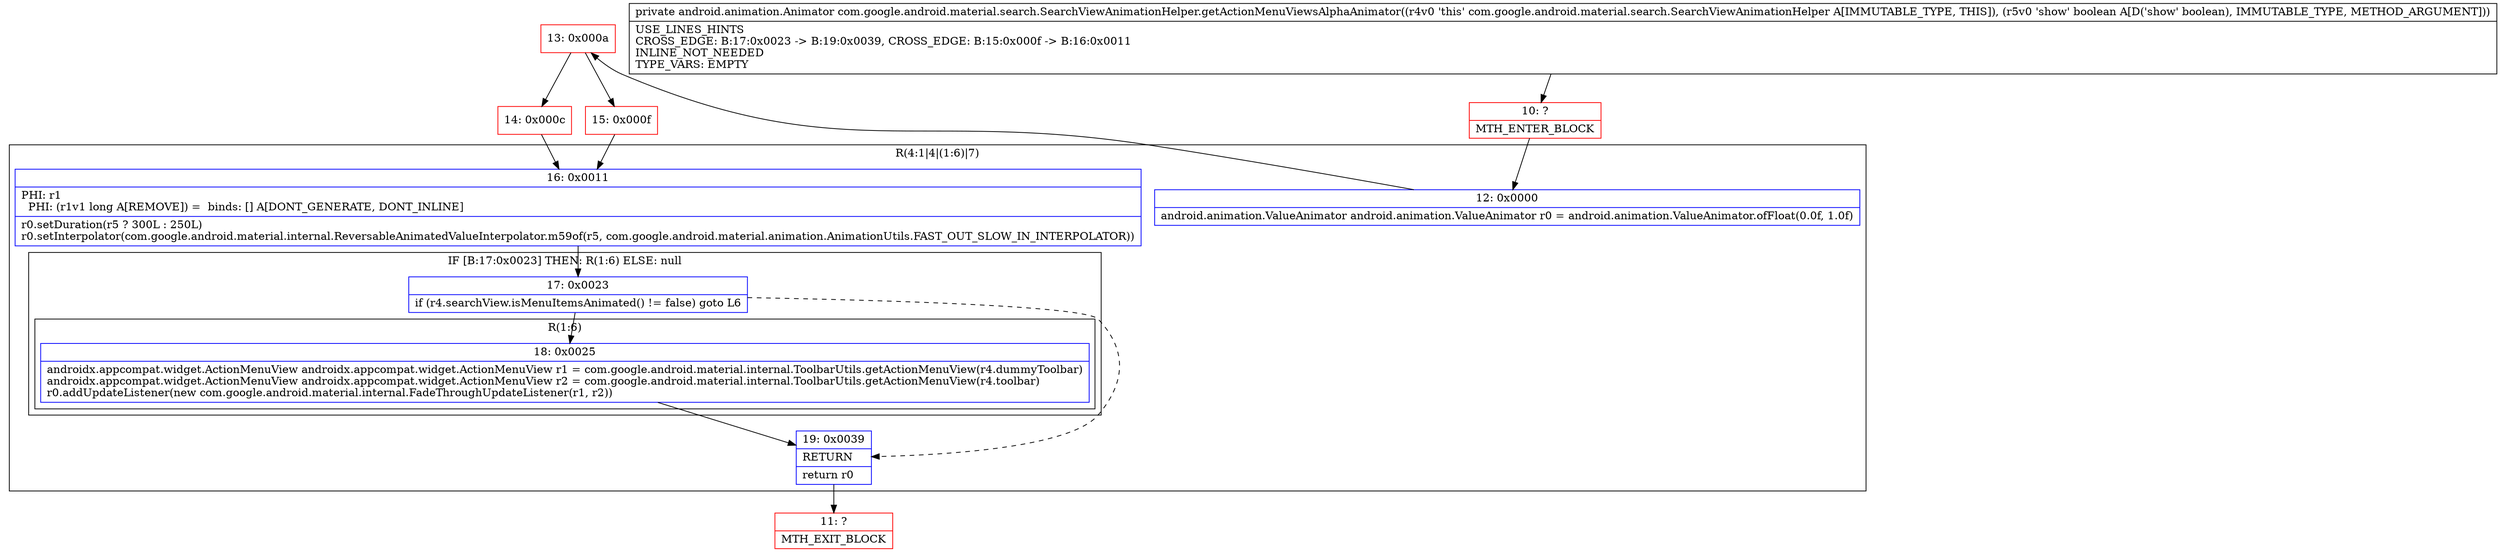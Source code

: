 digraph "CFG forcom.google.android.material.search.SearchViewAnimationHelper.getActionMenuViewsAlphaAnimator(Z)Landroid\/animation\/Animator;" {
subgraph cluster_Region_470354617 {
label = "R(4:1|4|(1:6)|7)";
node [shape=record,color=blue];
Node_12 [shape=record,label="{12\:\ 0x0000|android.animation.ValueAnimator android.animation.ValueAnimator r0 = android.animation.ValueAnimator.ofFloat(0.0f, 1.0f)\l}"];
Node_16 [shape=record,label="{16\:\ 0x0011|PHI: r1 \l  PHI: (r1v1 long A[REMOVE]) =  binds: [] A[DONT_GENERATE, DONT_INLINE]\l|r0.setDuration(r5 ? 300L : 250L)\lr0.setInterpolator(com.google.android.material.internal.ReversableAnimatedValueInterpolator.m59of(r5, com.google.android.material.animation.AnimationUtils.FAST_OUT_SLOW_IN_INTERPOLATOR))\l}"];
subgraph cluster_IfRegion_569017021 {
label = "IF [B:17:0x0023] THEN: R(1:6) ELSE: null";
node [shape=record,color=blue];
Node_17 [shape=record,label="{17\:\ 0x0023|if (r4.searchView.isMenuItemsAnimated() != false) goto L6\l}"];
subgraph cluster_Region_828447970 {
label = "R(1:6)";
node [shape=record,color=blue];
Node_18 [shape=record,label="{18\:\ 0x0025|androidx.appcompat.widget.ActionMenuView androidx.appcompat.widget.ActionMenuView r1 = com.google.android.material.internal.ToolbarUtils.getActionMenuView(r4.dummyToolbar)\landroidx.appcompat.widget.ActionMenuView androidx.appcompat.widget.ActionMenuView r2 = com.google.android.material.internal.ToolbarUtils.getActionMenuView(r4.toolbar)\lr0.addUpdateListener(new com.google.android.material.internal.FadeThroughUpdateListener(r1, r2))\l}"];
}
}
Node_19 [shape=record,label="{19\:\ 0x0039|RETURN\l|return r0\l}"];
}
Node_10 [shape=record,color=red,label="{10\:\ ?|MTH_ENTER_BLOCK\l}"];
Node_13 [shape=record,color=red,label="{13\:\ 0x000a}"];
Node_14 [shape=record,color=red,label="{14\:\ 0x000c}"];
Node_11 [shape=record,color=red,label="{11\:\ ?|MTH_EXIT_BLOCK\l}"];
Node_15 [shape=record,color=red,label="{15\:\ 0x000f}"];
MethodNode[shape=record,label="{private android.animation.Animator com.google.android.material.search.SearchViewAnimationHelper.getActionMenuViewsAlphaAnimator((r4v0 'this' com.google.android.material.search.SearchViewAnimationHelper A[IMMUTABLE_TYPE, THIS]), (r5v0 'show' boolean A[D('show' boolean), IMMUTABLE_TYPE, METHOD_ARGUMENT]))  | USE_LINES_HINTS\lCROSS_EDGE: B:17:0x0023 \-\> B:19:0x0039, CROSS_EDGE: B:15:0x000f \-\> B:16:0x0011\lINLINE_NOT_NEEDED\lTYPE_VARS: EMPTY\l}"];
MethodNode -> Node_10;Node_12 -> Node_13;
Node_16 -> Node_17;
Node_17 -> Node_18;
Node_17 -> Node_19[style=dashed];
Node_18 -> Node_19;
Node_19 -> Node_11;
Node_10 -> Node_12;
Node_13 -> Node_14;
Node_13 -> Node_15;
Node_14 -> Node_16;
Node_15 -> Node_16;
}

